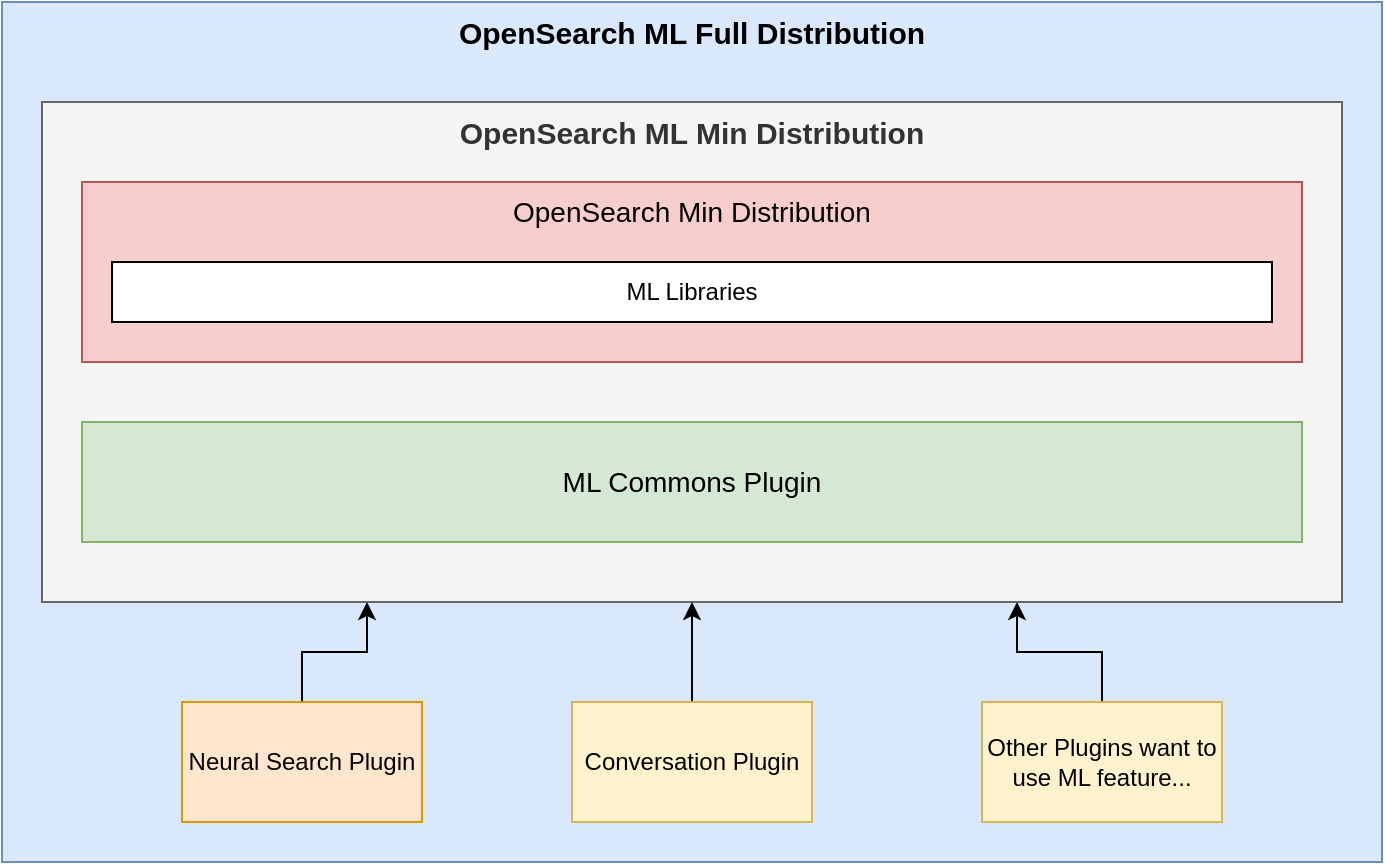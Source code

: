 <mxfile version="21.6.5" type="github" pages="3">
  <diagram name="Page-1" id="WOMPUOYjYgw_9-zcxfnf">
    <mxGraphModel dx="1306" dy="806" grid="1" gridSize="10" guides="1" tooltips="1" connect="1" arrows="1" fold="1" page="1" pageScale="1" pageWidth="850" pageHeight="1100" math="0" shadow="0">
      <root>
        <mxCell id="0" />
        <mxCell id="1" parent="0" />
        <mxCell id="IyOSMaW9oRk7Nj_1G9G3-1" value="&lt;b&gt;&lt;font style=&quot;font-size: 15px;&quot;&gt;OpenSearch ML Full Distribution&lt;/font&gt;&lt;/b&gt;" style="rounded=0;whiteSpace=wrap;html=1;horizontal=1;verticalAlign=top;fillColor=#dae8fc;strokeColor=#6c8ebf;" vertex="1" parent="1">
          <mxGeometry x="80" y="60" width="690" height="430" as="geometry" />
        </mxCell>
        <mxCell id="IyOSMaW9oRk7Nj_1G9G3-6" value="&lt;b&gt;&lt;font style=&quot;font-size: 15px;&quot;&gt;OpenSearch ML Min Distribution&lt;/font&gt;&lt;/b&gt;" style="rounded=0;whiteSpace=wrap;html=1;horizontal=1;verticalAlign=top;fillColor=#f5f5f5;fontColor=#333333;strokeColor=#666666;" vertex="1" parent="1">
          <mxGeometry x="100" y="110" width="650" height="250" as="geometry" />
        </mxCell>
        <mxCell id="IyOSMaW9oRk7Nj_1G9G3-2" value="&lt;font style=&quot;font-size: 14px;&quot;&gt;OpenSearch Min Distribution&lt;/font&gt;" style="rounded=0;whiteSpace=wrap;html=1;fillColor=#f8cecc;strokeColor=#b85450;verticalAlign=top;" vertex="1" parent="1">
          <mxGeometry x="120" y="150" width="610" height="90" as="geometry" />
        </mxCell>
        <mxCell id="IyOSMaW9oRk7Nj_1G9G3-3" value="&lt;font style=&quot;font-size: 14px;&quot;&gt;ML Commons Plugin&lt;/font&gt;" style="rounded=0;whiteSpace=wrap;html=1;fillColor=#d5e8d4;strokeColor=#82b366;" vertex="1" parent="1">
          <mxGeometry x="120" y="270" width="610" height="60" as="geometry" />
        </mxCell>
        <mxCell id="IyOSMaW9oRk7Nj_1G9G3-9" style="edgeStyle=orthogonalEdgeStyle;rounded=0;orthogonalLoop=1;jettySize=auto;html=1;exitX=0.5;exitY=0;exitDx=0;exitDy=0;entryX=0.25;entryY=1;entryDx=0;entryDy=0;" edge="1" parent="1" source="IyOSMaW9oRk7Nj_1G9G3-5" target="IyOSMaW9oRk7Nj_1G9G3-6">
          <mxGeometry relative="1" as="geometry" />
        </mxCell>
        <mxCell id="IyOSMaW9oRk7Nj_1G9G3-5" value="Neural Search Plugin" style="rounded=0;whiteSpace=wrap;html=1;fillColor=#ffe6cc;strokeColor=#d79b00;" vertex="1" parent="1">
          <mxGeometry x="170" y="410" width="120" height="60" as="geometry" />
        </mxCell>
        <mxCell id="IyOSMaW9oRk7Nj_1G9G3-10" style="edgeStyle=orthogonalEdgeStyle;rounded=0;orthogonalLoop=1;jettySize=auto;html=1;exitX=0.5;exitY=0;exitDx=0;exitDy=0;entryX=0.5;entryY=1;entryDx=0;entryDy=0;" edge="1" parent="1" source="IyOSMaW9oRk7Nj_1G9G3-7" target="IyOSMaW9oRk7Nj_1G9G3-6">
          <mxGeometry relative="1" as="geometry" />
        </mxCell>
        <mxCell id="IyOSMaW9oRk7Nj_1G9G3-7" value="Conversation Plugin" style="rounded=0;whiteSpace=wrap;html=1;fillColor=#fff2cc;strokeColor=#d6b656;" vertex="1" parent="1">
          <mxGeometry x="365" y="410" width="120" height="60" as="geometry" />
        </mxCell>
        <mxCell id="IyOSMaW9oRk7Nj_1G9G3-11" style="edgeStyle=orthogonalEdgeStyle;rounded=0;orthogonalLoop=1;jettySize=auto;html=1;exitX=0.5;exitY=0;exitDx=0;exitDy=0;entryX=0.75;entryY=1;entryDx=0;entryDy=0;" edge="1" parent="1" source="IyOSMaW9oRk7Nj_1G9G3-8" target="IyOSMaW9oRk7Nj_1G9G3-6">
          <mxGeometry relative="1" as="geometry" />
        </mxCell>
        <mxCell id="IyOSMaW9oRk7Nj_1G9G3-8" value="Other Plugins want to use ML feature..." style="rounded=0;whiteSpace=wrap;html=1;fillColor=#fff2cc;strokeColor=#d6b656;" vertex="1" parent="1">
          <mxGeometry x="570" y="410" width="120" height="60" as="geometry" />
        </mxCell>
        <mxCell id="IyOSMaW9oRk7Nj_1G9G3-14" value="ML Libraries" style="rounded=0;whiteSpace=wrap;html=1;" vertex="1" parent="1">
          <mxGeometry x="135" y="190" width="580" height="30" as="geometry" />
        </mxCell>
      </root>
    </mxGraphModel>
  </diagram>
  <diagram id="vCZkA_MCwp2c_WJxIRHm" name="Page-2">
    <mxGraphModel dx="2074" dy="1126" grid="1" gridSize="10" guides="1" tooltips="1" connect="1" arrows="1" fold="1" page="1" pageScale="1" pageWidth="850" pageHeight="1100" math="0" shadow="0">
      <root>
        <mxCell id="0" />
        <mxCell id="1" parent="0" />
        <mxCell id="dVtXojw74_jgbIrbtVII-5" value="&lt;font style=&quot;font-size: 14px;&quot;&gt;OpenSearch Components&lt;/font&gt;" style="rounded=0;whiteSpace=wrap;html=1;verticalAlign=bottom;fillColor=#f5f5f5;fontColor=#333333;strokeColor=#666666;" vertex="1" parent="1">
          <mxGeometry x="120" y="450" width="610" height="370" as="geometry" />
        </mxCell>
        <mxCell id="Eg280u-KBB6rNdty0bt0-3" value="&lt;font style=&quot;font-size: 14px;&quot;&gt;OpenSearch Core Framework&lt;/font&gt;" style="rounded=0;whiteSpace=wrap;html=1;fillColor=#e1d5e7;strokeColor=#9673a6;verticalAlign=middle;" vertex="1" parent="1">
          <mxGeometry x="140" y="730" width="570" height="60" as="geometry" />
        </mxCell>
        <mxCell id="Eg280u-KBB6rNdty0bt0-4" value="&lt;font style=&quot;font-size: 14px;&quot;&gt;ML Framework(via ML commons Plugin)&lt;/font&gt;" style="rounded=0;whiteSpace=wrap;html=1;fillColor=#ffe6cc;strokeColor=#d79b00;verticalAlign=bottom;" vertex="1" parent="1">
          <mxGeometry x="140" y="550" width="570" height="170" as="geometry" />
        </mxCell>
        <mxCell id="Eg280u-KBB6rNdty0bt0-6" value="Neural Search Plugin" style="rounded=0;whiteSpace=wrap;html=1;fillColor=#ffe6cc;strokeColor=#d79b00;" vertex="1" parent="1">
          <mxGeometry x="140" y="480" width="190" height="60" as="geometry" />
        </mxCell>
        <mxCell id="Eg280u-KBB6rNdty0bt0-8" value="Conversation Plugin" style="rounded=0;whiteSpace=wrap;html=1;fillColor=#f8cecc;strokeColor=#b85450;" vertex="1" parent="1">
          <mxGeometry x="340" y="480" width="180" height="60" as="geometry" />
        </mxCell>
        <mxCell id="Eg280u-KBB6rNdty0bt0-10" value="Other Plugins want to use ML feature..." style="rounded=0;whiteSpace=wrap;html=1;fillColor=#fff2cc;strokeColor=#d6b656;" vertex="1" parent="1">
          <mxGeometry x="530" y="480" width="180" height="60" as="geometry" />
        </mxCell>
        <mxCell id="dVtXojw74_jgbIrbtVII-1" value="ML General Rest API" style="rounded=0;whiteSpace=wrap;html=1;fillColor=#fff2cc;strokeColor=#d6b656;" vertex="1" parent="1">
          <mxGeometry x="150" y="620" width="120" height="60" as="geometry" />
        </mxCell>
        <mxCell id="dVtXojw74_jgbIrbtVII-2" value="ML Model Management" style="rounded=0;whiteSpace=wrap;html=1;fillColor=#fff2cc;strokeColor=#d6b656;" vertex="1" parent="1">
          <mxGeometry x="290" y="620" width="120" height="60" as="geometry" />
        </mxCell>
        <mxCell id="dVtXojw74_jgbIrbtVII-4" value="ML Client" style="rounded=0;whiteSpace=wrap;html=1;fillColor=#fff2cc;strokeColor=#d6b656;" vertex="1" parent="1">
          <mxGeometry x="150" y="560" width="550" height="30" as="geometry" />
        </mxCell>
        <mxCell id="dVtXojw74_jgbIrbtVII-8" value="Open Search Dashboard" style="rounded=0;whiteSpace=wrap;html=1;fillColor=#d5e8d4;strokeColor=#82b366;" vertex="1" parent="1">
          <mxGeometry x="40" y="450" width="70" height="370" as="geometry" />
        </mxCell>
        <mxCell id="dVtXojw74_jgbIrbtVII-9" value="Customer Application" style="rounded=0;whiteSpace=wrap;html=1;fillColor=#d5e8d4;strokeColor=#82b366;" vertex="1" parent="1">
          <mxGeometry x="740" y="450" width="70" height="370" as="geometry" />
        </mxCell>
        <mxCell id="dVtXojw74_jgbIrbtVII-17" value="ML Agents Framework" style="rounded=0;whiteSpace=wrap;html=1;fillColor=#f8cecc;strokeColor=#b85450;" vertex="1" parent="1">
          <mxGeometry x="570" y="620" width="120" height="60" as="geometry" />
        </mxCell>
        <mxCell id="dVtXojw74_jgbIrbtVII-18" value="&lt;font style=&quot;font-size: 16px;&quot;&gt;Architecture Lego Blocks&amp;nbsp;&lt;/font&gt;" style="text;html=1;strokeColor=none;fillColor=none;align=center;verticalAlign=middle;whiteSpace=wrap;rounded=0;" vertex="1" parent="1">
          <mxGeometry x="290" y="400" width="255" height="30" as="geometry" />
        </mxCell>
        <mxCell id="dVtXojw74_jgbIrbtVII-19" value="&lt;b&gt;Legends&lt;/b&gt;" style="rounded=0;whiteSpace=wrap;html=1;verticalAlign=top;fillColor=#f5f5f5;fontColor=#333333;strokeColor=#666666;" vertex="1" parent="1">
          <mxGeometry x="200" y="860" width="330" height="180" as="geometry" />
        </mxCell>
        <mxCell id="dVtXojw74_jgbIrbtVII-20" value="" style="rounded=0;whiteSpace=wrap;html=1;fillColor=#f8cecc;strokeColor=#b85450;" vertex="1" parent="1">
          <mxGeometry x="210" y="890" width="30" height="20" as="geometry" />
        </mxCell>
        <mxCell id="dVtXojw74_jgbIrbtVII-21" value="" style="rounded=0;whiteSpace=wrap;html=1;fillColor=#fff2cc;strokeColor=#d6b656;" vertex="1" parent="1">
          <mxGeometry x="210" y="930" width="30" height="20" as="geometry" />
        </mxCell>
        <mxCell id="dVtXojw74_jgbIrbtVII-22" value="" style="rounded=0;whiteSpace=wrap;html=1;fillColor=#e1d5e7;strokeColor=#9673a6;" vertex="1" parent="1">
          <mxGeometry x="210" y="970" width="30" height="20" as="geometry" />
        </mxCell>
        <mxCell id="dVtXojw74_jgbIrbtVII-23" value="" style="rounded=0;whiteSpace=wrap;html=1;fillColor=#d5e8d4;strokeColor=#82b366;" vertex="1" parent="1">
          <mxGeometry x="210" y="1010" width="30" height="20" as="geometry" />
        </mxCell>
        <mxCell id="dVtXojw74_jgbIrbtVII-24" value="Up Coming Components" style="text;html=1;strokeColor=none;fillColor=none;align=left;verticalAlign=middle;whiteSpace=wrap;rounded=0;" vertex="1" parent="1">
          <mxGeometry x="260" y="885" width="250" height="30" as="geometry" />
        </mxCell>
        <mxCell id="dVtXojw74_jgbIrbtVII-26" value="Already Created Components" style="text;html=1;strokeColor=none;fillColor=none;align=left;verticalAlign=middle;whiteSpace=wrap;rounded=0;" vertex="1" parent="1">
          <mxGeometry x="260" y="920" width="250" height="30" as="geometry" />
        </mxCell>
        <mxCell id="dVtXojw74_jgbIrbtVII-27" value="Base Component" style="text;html=1;strokeColor=none;fillColor=none;align=left;verticalAlign=middle;whiteSpace=wrap;rounded=0;" vertex="1" parent="1">
          <mxGeometry x="260" y="965" width="250" height="30" as="geometry" />
        </mxCell>
        <mxCell id="dVtXojw74_jgbIrbtVII-28" value="Client Interfaces" style="text;html=1;strokeColor=none;fillColor=none;align=left;verticalAlign=middle;whiteSpace=wrap;rounded=0;" vertex="1" parent="1">
          <mxGeometry x="260" y="1005" width="250" height="30" as="geometry" />
        </mxCell>
        <mxCell id="dVtXojw74_jgbIrbtVII-29" value="&lt;font style=&quot;font-size: 14px;&quot;&gt;OpenSearch Components&lt;/font&gt;" style="rounded=0;whiteSpace=wrap;html=1;verticalAlign=bottom;fillColor=#f5f5f5;fontColor=#333333;strokeColor=#666666;" vertex="1" parent="1">
          <mxGeometry x="940" y="500" width="610" height="370" as="geometry" />
        </mxCell>
        <mxCell id="dVtXojw74_jgbIrbtVII-30" value="&lt;font style=&quot;font-size: 14px;&quot;&gt;OpenSearch Core Framework&lt;/font&gt;" style="rounded=0;whiteSpace=wrap;html=1;fillColor=#e1d5e7;strokeColor=#9673a6;verticalAlign=middle;" vertex="1" parent="1">
          <mxGeometry x="960" y="780" width="570" height="60" as="geometry" />
        </mxCell>
        <mxCell id="dVtXojw74_jgbIrbtVII-31" value="&lt;font style=&quot;font-size: 14px;&quot;&gt;ML Framework(via ML commons Plugin)&lt;/font&gt;" style="rounded=0;whiteSpace=wrap;html=1;fillColor=#ffe6cc;strokeColor=#d79b00;verticalAlign=bottom;" vertex="1" parent="1">
          <mxGeometry x="960" y="600" width="570" height="170" as="geometry" />
        </mxCell>
        <mxCell id="dVtXojw74_jgbIrbtVII-32" value="Neural Search Plugin" style="rounded=0;whiteSpace=wrap;html=1;fillColor=#ffe6cc;strokeColor=#d79b00;" vertex="1" parent="1">
          <mxGeometry x="960" y="530" width="260" height="60" as="geometry" />
        </mxCell>
        <mxCell id="dVtXojw74_jgbIrbtVII-34" value="Other Backend Plugins want to use ML feature..." style="rounded=0;whiteSpace=wrap;html=1;fillColor=#fff2cc;strokeColor=#d6b656;" vertex="1" parent="1">
          <mxGeometry x="1240" y="530" width="290" height="60" as="geometry" />
        </mxCell>
        <mxCell id="dVtXojw74_jgbIrbtVII-35" value="ML General Rest API" style="rounded=0;whiteSpace=wrap;html=1;fillColor=#fff2cc;strokeColor=#d6b656;" vertex="1" parent="1">
          <mxGeometry x="970" y="670" width="120" height="60" as="geometry" />
        </mxCell>
        <mxCell id="dVtXojw74_jgbIrbtVII-36" value="ML Model Management" style="rounded=0;whiteSpace=wrap;html=1;fillColor=#fff2cc;strokeColor=#d6b656;" vertex="1" parent="1">
          <mxGeometry x="1180" y="670" width="120" height="60" as="geometry" />
        </mxCell>
        <mxCell id="dVtXojw74_jgbIrbtVII-37" value="ML Client" style="rounded=0;whiteSpace=wrap;html=1;fillColor=#fff2cc;strokeColor=#d6b656;" vertex="1" parent="1">
          <mxGeometry x="970" y="610" width="550" height="30" as="geometry" />
        </mxCell>
        <mxCell id="dVtXojw74_jgbIrbtVII-38" value="Open Search Dashboard" style="rounded=0;whiteSpace=wrap;html=1;fillColor=#d5e8d4;strokeColor=#82b366;" vertex="1" parent="1">
          <mxGeometry x="860" y="500" width="70" height="370" as="geometry" />
        </mxCell>
        <mxCell id="dVtXojw74_jgbIrbtVII-39" value="Customer Application" style="rounded=0;whiteSpace=wrap;html=1;fillColor=#d5e8d4;strokeColor=#82b366;" vertex="1" parent="1">
          <mxGeometry x="1560" y="500" width="70" height="370" as="geometry" />
        </mxCell>
        <mxCell id="dVtXojw74_jgbIrbtVII-40" value="ML Agents Framework" style="rounded=0;whiteSpace=wrap;html=1;fillColor=#f8cecc;strokeColor=#b85450;" vertex="1" parent="1">
          <mxGeometry x="1390" y="670" width="120" height="60" as="geometry" />
        </mxCell>
        <mxCell id="dVtXojw74_jgbIrbtVII-41" value="&lt;font style=&quot;font-size: 16px;&quot;&gt;Architecture Lego Blocks&amp;nbsp;&lt;/font&gt;" style="text;html=1;strokeColor=none;fillColor=none;align=center;verticalAlign=middle;whiteSpace=wrap;rounded=0;" vertex="1" parent="1">
          <mxGeometry x="1110" y="450" width="255" height="30" as="geometry" />
        </mxCell>
        <mxCell id="dVtXojw74_jgbIrbtVII-42" value="&lt;b&gt;Legends&lt;/b&gt;" style="rounded=0;whiteSpace=wrap;html=1;verticalAlign=top;fillColor=#f5f5f5;fontColor=#333333;strokeColor=#666666;" vertex="1" parent="1">
          <mxGeometry x="1020" y="910" width="330" height="180" as="geometry" />
        </mxCell>
        <mxCell id="dVtXojw74_jgbIrbtVII-43" value="" style="rounded=0;whiteSpace=wrap;html=1;fillColor=#f8cecc;strokeColor=#b85450;" vertex="1" parent="1">
          <mxGeometry x="1030" y="940" width="30" height="20" as="geometry" />
        </mxCell>
        <mxCell id="dVtXojw74_jgbIrbtVII-44" value="" style="rounded=0;whiteSpace=wrap;html=1;fillColor=#fff2cc;strokeColor=#d6b656;" vertex="1" parent="1">
          <mxGeometry x="1030" y="980" width="30" height="20" as="geometry" />
        </mxCell>
        <mxCell id="dVtXojw74_jgbIrbtVII-45" value="" style="rounded=0;whiteSpace=wrap;html=1;fillColor=#e1d5e7;strokeColor=#9673a6;" vertex="1" parent="1">
          <mxGeometry x="1030" y="1020" width="30" height="20" as="geometry" />
        </mxCell>
        <mxCell id="dVtXojw74_jgbIrbtVII-46" value="" style="rounded=0;whiteSpace=wrap;html=1;fillColor=#d5e8d4;strokeColor=#82b366;" vertex="1" parent="1">
          <mxGeometry x="1030" y="1060" width="30" height="20" as="geometry" />
        </mxCell>
        <mxCell id="dVtXojw74_jgbIrbtVII-47" value="Up Coming Components" style="text;html=1;strokeColor=none;fillColor=none;align=left;verticalAlign=middle;whiteSpace=wrap;rounded=0;" vertex="1" parent="1">
          <mxGeometry x="1080" y="935" width="250" height="30" as="geometry" />
        </mxCell>
        <mxCell id="dVtXojw74_jgbIrbtVII-48" value="Already Created Components" style="text;html=1;strokeColor=none;fillColor=none;align=left;verticalAlign=middle;whiteSpace=wrap;rounded=0;" vertex="1" parent="1">
          <mxGeometry x="1080" y="970" width="250" height="30" as="geometry" />
        </mxCell>
        <mxCell id="dVtXojw74_jgbIrbtVII-49" value="Base Component" style="text;html=1;strokeColor=none;fillColor=none;align=left;verticalAlign=middle;whiteSpace=wrap;rounded=0;" vertex="1" parent="1">
          <mxGeometry x="1080" y="1015" width="250" height="30" as="geometry" />
        </mxCell>
        <mxCell id="dVtXojw74_jgbIrbtVII-50" value="Client Interfaces" style="text;html=1;strokeColor=none;fillColor=none;align=left;verticalAlign=middle;whiteSpace=wrap;rounded=0;" vertex="1" parent="1">
          <mxGeometry x="1080" y="1055" width="250" height="30" as="geometry" />
        </mxCell>
        <mxCell id="dVtXojw74_jgbIrbtVII-51" value="ML Model Registry" style="rounded=0;whiteSpace=wrap;html=1;fillColor=#fff2cc;strokeColor=#d6b656;" vertex="1" parent="1">
          <mxGeometry x="425" y="620" width="120" height="60" as="geometry" />
        </mxCell>
      </root>
    </mxGraphModel>
  </diagram>
  <diagram id="DPKKZfeXwu2a32XwtWvh" name="Shared with ylwu">
    <mxGraphModel dx="1224" dy="1126" grid="1" gridSize="10" guides="1" tooltips="1" connect="1" arrows="1" fold="1" page="1" pageScale="1" pageWidth="850" pageHeight="1100" math="0" shadow="0">
      <root>
        <mxCell id="0" />
        <mxCell id="1" parent="0" />
        <mxCell id="3i7GmWrdUELnMyzDbgsG-1" value="&lt;font style=&quot;font-size: 14px;&quot;&gt;OpenSearch Components&lt;/font&gt;" style="rounded=0;whiteSpace=wrap;html=1;verticalAlign=bottom;fillColor=#f5f5f5;fontColor=#333333;strokeColor=#666666;" vertex="1" parent="1">
          <mxGeometry x="940" y="500" width="610" height="370" as="geometry" />
        </mxCell>
        <mxCell id="3i7GmWrdUELnMyzDbgsG-2" value="&lt;font style=&quot;font-size: 14px;&quot;&gt;OpenSearch Core Framework&lt;/font&gt;" style="rounded=0;whiteSpace=wrap;html=1;fillColor=#e1d5e7;strokeColor=#9673a6;verticalAlign=middle;" vertex="1" parent="1">
          <mxGeometry x="960" y="780" width="570" height="60" as="geometry" />
        </mxCell>
        <mxCell id="3i7GmWrdUELnMyzDbgsG-3" value="&lt;font style=&quot;font-size: 14px;&quot;&gt;ML Framework(via ML commons Plugin)&lt;/font&gt;" style="rounded=0;whiteSpace=wrap;html=1;fillColor=#ffe6cc;strokeColor=#d79b00;verticalAlign=bottom;" vertex="1" parent="1">
          <mxGeometry x="960" y="600" width="570" height="170" as="geometry" />
        </mxCell>
        <mxCell id="3i7GmWrdUELnMyzDbgsG-4" value="Neural Search Plugin" style="rounded=0;whiteSpace=wrap;html=1;fillColor=#ffe6cc;strokeColor=#d79b00;" vertex="1" parent="1">
          <mxGeometry x="960" y="530" width="260" height="60" as="geometry" />
        </mxCell>
        <mxCell id="3i7GmWrdUELnMyzDbgsG-5" value="Other Backend Plugins want to use ML feature..." style="rounded=0;whiteSpace=wrap;html=1;fillColor=#fff2cc;strokeColor=#d6b656;" vertex="1" parent="1">
          <mxGeometry x="1240" y="530" width="290" height="60" as="geometry" />
        </mxCell>
        <mxCell id="3i7GmWrdUELnMyzDbgsG-6" value="ML General Rest API" style="rounded=0;whiteSpace=wrap;html=1;fillColor=#fff2cc;strokeColor=#d6b656;" vertex="1" parent="1">
          <mxGeometry x="970" y="670" width="120" height="60" as="geometry" />
        </mxCell>
        <mxCell id="3i7GmWrdUELnMyzDbgsG-7" value="ML Model Management" style="rounded=0;whiteSpace=wrap;html=1;fillColor=#fff2cc;strokeColor=#d6b656;" vertex="1" parent="1">
          <mxGeometry x="1180" y="670" width="120" height="60" as="geometry" />
        </mxCell>
        <mxCell id="3i7GmWrdUELnMyzDbgsG-8" value="ML Client" style="rounded=0;whiteSpace=wrap;html=1;fillColor=#fff2cc;strokeColor=#d6b656;" vertex="1" parent="1">
          <mxGeometry x="970" y="610" width="550" height="30" as="geometry" />
        </mxCell>
        <mxCell id="3i7GmWrdUELnMyzDbgsG-9" value="Open Search Dashboard" style="rounded=0;whiteSpace=wrap;html=1;fillColor=#d5e8d4;strokeColor=#82b366;" vertex="1" parent="1">
          <mxGeometry x="860" y="500" width="70" height="370" as="geometry" />
        </mxCell>
        <mxCell id="3i7GmWrdUELnMyzDbgsG-10" value="Customer Application" style="rounded=0;whiteSpace=wrap;html=1;fillColor=#d5e8d4;strokeColor=#82b366;" vertex="1" parent="1">
          <mxGeometry x="1560" y="500" width="70" height="370" as="geometry" />
        </mxCell>
        <mxCell id="3i7GmWrdUELnMyzDbgsG-11" value="ML Agents Framework" style="rounded=0;whiteSpace=wrap;html=1;fillColor=#f8cecc;strokeColor=#b85450;" vertex="1" parent="1">
          <mxGeometry x="1390" y="670" width="120" height="60" as="geometry" />
        </mxCell>
        <mxCell id="3i7GmWrdUELnMyzDbgsG-12" value="&lt;font style=&quot;font-size: 16px;&quot;&gt;Architecture Lego Blocks&amp;nbsp;&lt;/font&gt;" style="text;html=1;strokeColor=none;fillColor=none;align=center;verticalAlign=middle;whiteSpace=wrap;rounded=0;" vertex="1" parent="1">
          <mxGeometry x="1110" y="450" width="255" height="30" as="geometry" />
        </mxCell>
        <mxCell id="3i7GmWrdUELnMyzDbgsG-13" value="&lt;b&gt;Legends&lt;/b&gt;" style="rounded=0;whiteSpace=wrap;html=1;verticalAlign=top;fillColor=#f5f5f5;fontColor=#333333;strokeColor=#666666;" vertex="1" parent="1">
          <mxGeometry x="1020" y="910" width="330" height="180" as="geometry" />
        </mxCell>
        <mxCell id="3i7GmWrdUELnMyzDbgsG-14" value="" style="rounded=0;whiteSpace=wrap;html=1;fillColor=#f8cecc;strokeColor=#b85450;" vertex="1" parent="1">
          <mxGeometry x="1030" y="940" width="30" height="20" as="geometry" />
        </mxCell>
        <mxCell id="3i7GmWrdUELnMyzDbgsG-15" value="" style="rounded=0;whiteSpace=wrap;html=1;fillColor=#fff2cc;strokeColor=#d6b656;" vertex="1" parent="1">
          <mxGeometry x="1030" y="980" width="30" height="20" as="geometry" />
        </mxCell>
        <mxCell id="3i7GmWrdUELnMyzDbgsG-16" value="" style="rounded=0;whiteSpace=wrap;html=1;fillColor=#e1d5e7;strokeColor=#9673a6;" vertex="1" parent="1">
          <mxGeometry x="1030" y="1020" width="30" height="20" as="geometry" />
        </mxCell>
        <mxCell id="3i7GmWrdUELnMyzDbgsG-17" value="" style="rounded=0;whiteSpace=wrap;html=1;fillColor=#d5e8d4;strokeColor=#82b366;" vertex="1" parent="1">
          <mxGeometry x="1030" y="1060" width="30" height="20" as="geometry" />
        </mxCell>
        <mxCell id="3i7GmWrdUELnMyzDbgsG-18" value="Up Coming Components" style="text;html=1;strokeColor=none;fillColor=none;align=left;verticalAlign=middle;whiteSpace=wrap;rounded=0;" vertex="1" parent="1">
          <mxGeometry x="1080" y="935" width="250" height="30" as="geometry" />
        </mxCell>
        <mxCell id="3i7GmWrdUELnMyzDbgsG-19" value="Already Created Components" style="text;html=1;strokeColor=none;fillColor=none;align=left;verticalAlign=middle;whiteSpace=wrap;rounded=0;" vertex="1" parent="1">
          <mxGeometry x="1080" y="970" width="250" height="30" as="geometry" />
        </mxCell>
        <mxCell id="3i7GmWrdUELnMyzDbgsG-20" value="Base Component" style="text;html=1;strokeColor=none;fillColor=none;align=left;verticalAlign=middle;whiteSpace=wrap;rounded=0;" vertex="1" parent="1">
          <mxGeometry x="1080" y="1015" width="250" height="30" as="geometry" />
        </mxCell>
        <mxCell id="3i7GmWrdUELnMyzDbgsG-21" value="Client Interfaces" style="text;html=1;strokeColor=none;fillColor=none;align=left;verticalAlign=middle;whiteSpace=wrap;rounded=0;" vertex="1" parent="1">
          <mxGeometry x="1080" y="1055" width="250" height="30" as="geometry" />
        </mxCell>
      </root>
    </mxGraphModel>
  </diagram>
</mxfile>
